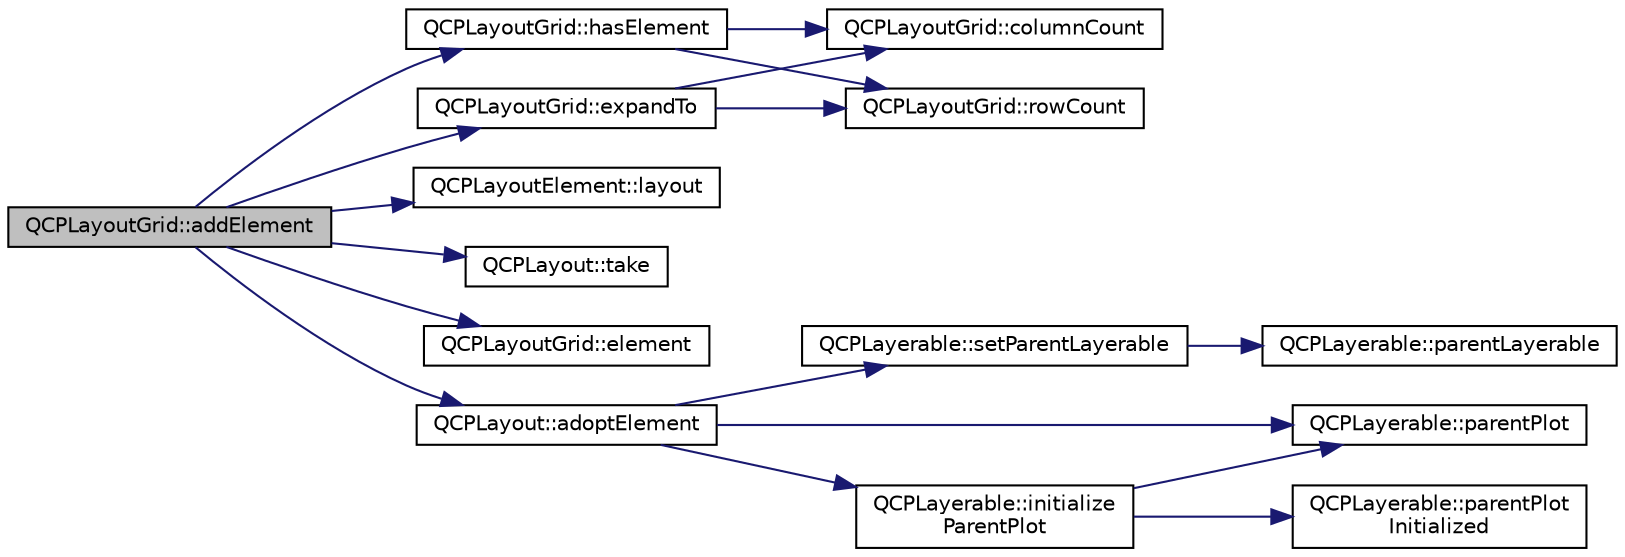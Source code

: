 digraph "QCPLayoutGrid::addElement"
{
  edge [fontname="Helvetica",fontsize="10",labelfontname="Helvetica",labelfontsize="10"];
  node [fontname="Helvetica",fontsize="10",shape=record];
  rankdir="LR";
  Node5 [label="QCPLayoutGrid::addElement",height=0.2,width=0.4,color="black", fillcolor="grey75", style="filled", fontcolor="black"];
  Node5 -> Node6 [color="midnightblue",fontsize="10",style="solid",fontname="Helvetica"];
  Node6 [label="QCPLayoutGrid::hasElement",height=0.2,width=0.4,color="black", fillcolor="white", style="filled",URL="$df/dd4/class_q_c_p_layout_grid.html#ab0cf4f7edc9414a3bfaddac0f46dc0a0"];
  Node6 -> Node7 [color="midnightblue",fontsize="10",style="solid",fontname="Helvetica"];
  Node7 [label="QCPLayoutGrid::rowCount",height=0.2,width=0.4,color="black", fillcolor="white", style="filled",URL="$df/dd4/class_q_c_p_layout_grid.html#a19c66fd76cbce58a8e94f33797e0c0aa"];
  Node6 -> Node8 [color="midnightblue",fontsize="10",style="solid",fontname="Helvetica"];
  Node8 [label="QCPLayoutGrid::columnCount",height=0.2,width=0.4,color="black", fillcolor="white", style="filled",URL="$df/dd4/class_q_c_p_layout_grid.html#a1a2962cbf45011405b64b913afa8e7a2"];
  Node5 -> Node9 [color="midnightblue",fontsize="10",style="solid",fontname="Helvetica"];
  Node9 [label="QCPLayoutElement::layout",height=0.2,width=0.4,color="black", fillcolor="white", style="filled",URL="$d5/db3/class_q_c_p_layout_element.html#a4efdcbde9d28f410e5ef166c9d691deb"];
  Node5 -> Node10 [color="midnightblue",fontsize="10",style="solid",fontname="Helvetica"];
  Node10 [label="QCPLayout::take",height=0.2,width=0.4,color="black", fillcolor="white", style="filled",URL="$de/d58/class_q_c_p_layout.html#ada26cd17e56472b0b4d7fbbc96873e4c"];
  Node5 -> Node11 [color="midnightblue",fontsize="10",style="solid",fontname="Helvetica"];
  Node11 [label="QCPLayoutGrid::expandTo",height=0.2,width=0.4,color="black", fillcolor="white", style="filled",URL="$df/dd4/class_q_c_p_layout_grid.html#a886c0dcbabd51a45da399e044552b685"];
  Node11 -> Node7 [color="midnightblue",fontsize="10",style="solid",fontname="Helvetica"];
  Node11 -> Node8 [color="midnightblue",fontsize="10",style="solid",fontname="Helvetica"];
  Node5 -> Node12 [color="midnightblue",fontsize="10",style="solid",fontname="Helvetica"];
  Node12 [label="QCPLayoutGrid::element",height=0.2,width=0.4,color="black", fillcolor="white", style="filled",URL="$df/dd4/class_q_c_p_layout_grid.html#a602b426609b4411cf6a93c3ddf3a381a"];
  Node5 -> Node13 [color="midnightblue",fontsize="10",style="solid",fontname="Helvetica"];
  Node13 [label="QCPLayout::adoptElement",height=0.2,width=0.4,color="black", fillcolor="white", style="filled",URL="$de/d58/class_q_c_p_layout.html#af6dbbc24156a808da29cd1ec031729a3"];
  Node13 -> Node14 [color="midnightblue",fontsize="10",style="solid",fontname="Helvetica"];
  Node14 [label="QCPLayerable::setParentLayerable",height=0.2,width=0.4,color="black", fillcolor="white", style="filled",URL="$d6/d4d/class_q_c_p_layerable.html#aa23c893671f1f6744ac235cf2204cf3a"];
  Node14 -> Node15 [color="midnightblue",fontsize="10",style="solid",fontname="Helvetica"];
  Node15 [label="QCPLayerable::parentLayerable",height=0.2,width=0.4,color="black", fillcolor="white", style="filled",URL="$d6/d4d/class_q_c_p_layerable.html#aa78b7e644d2c519e1a9a6f2ac5fcd858"];
  Node13 -> Node16 [color="midnightblue",fontsize="10",style="solid",fontname="Helvetica"];
  Node16 [label="QCPLayerable::parentPlot",height=0.2,width=0.4,color="black", fillcolor="white", style="filled",URL="$d6/d4d/class_q_c_p_layerable.html#a473edb813a4c1929d6b6a8fe3ff3faf7"];
  Node13 -> Node17 [color="midnightblue",fontsize="10",style="solid",fontname="Helvetica"];
  Node17 [label="QCPLayerable::initialize\lParentPlot",height=0.2,width=0.4,color="black", fillcolor="white", style="filled",URL="$d6/d4d/class_q_c_p_layerable.html#a8cbe5a0c9a5674249982f5ca5f8e02bc"];
  Node17 -> Node16 [color="midnightblue",fontsize="10",style="solid",fontname="Helvetica"];
  Node17 -> Node18 [color="midnightblue",fontsize="10",style="solid",fontname="Helvetica"];
  Node18 [label="QCPLayerable::parentPlot\lInitialized",height=0.2,width=0.4,color="black", fillcolor="white", style="filled",URL="$d6/d4d/class_q_c_p_layerable.html#ab20b7dbd8e0249ed61adb9622c427382"];
}
